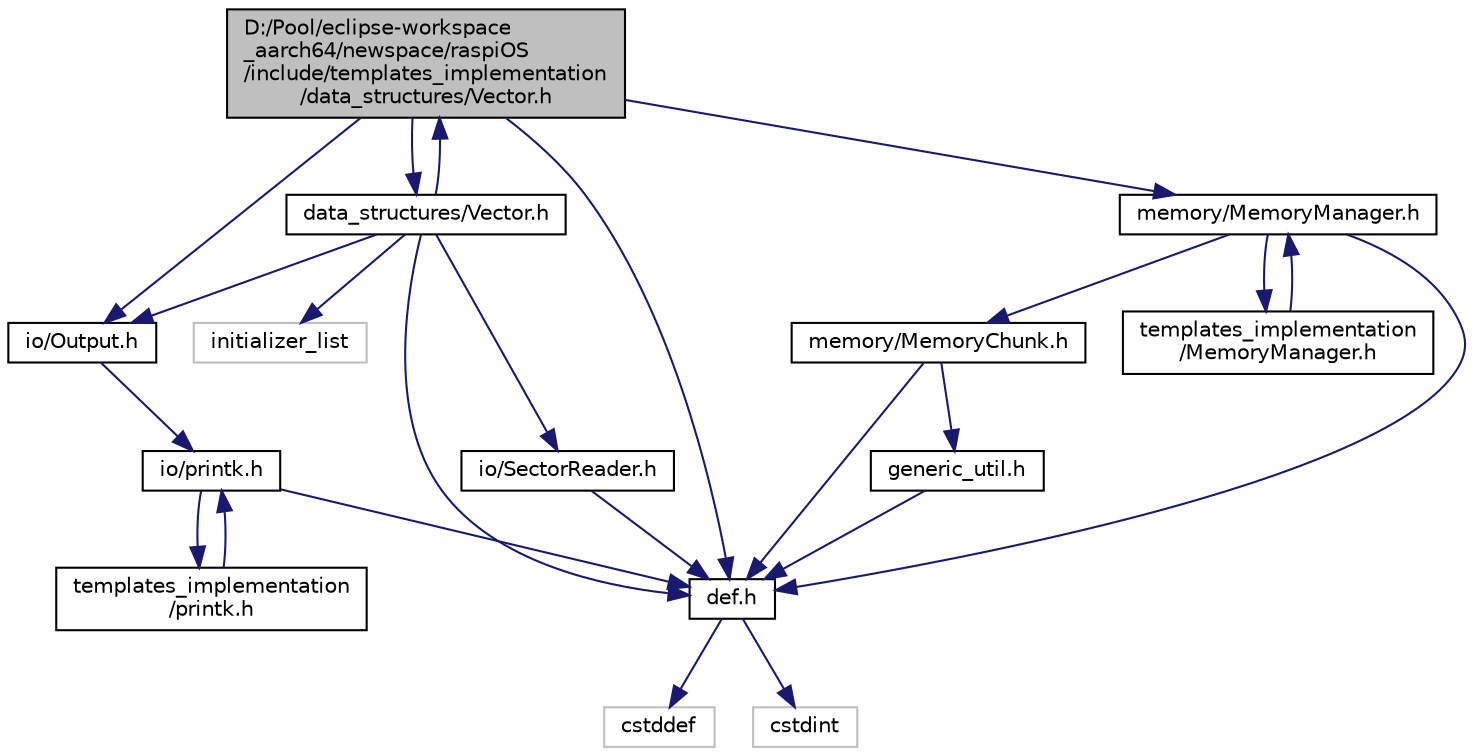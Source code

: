 digraph "D:/Pool/eclipse-workspace_aarch64/newspace/raspiOS/include/templates_implementation/data_structures/Vector.h"
{
  edge [fontname="Helvetica",fontsize="10",labelfontname="Helvetica",labelfontsize="10"];
  node [fontname="Helvetica",fontsize="10",shape=record];
  Node664 [label="D:/Pool/eclipse-workspace\l_aarch64/newspace/raspiOS\l/include/templates_implementation\l/data_structures/Vector.h",height=0.2,width=0.4,color="black", fillcolor="grey75", style="filled", fontcolor="black"];
  Node664 -> Node665 [color="midnightblue",fontsize="10",style="solid",fontname="Helvetica"];
  Node665 [label="def.h",height=0.2,width=0.4,color="black", fillcolor="white", style="filled",URL="$d4/da4/def_8h.html"];
  Node665 -> Node666 [color="midnightblue",fontsize="10",style="solid",fontname="Helvetica"];
  Node666 [label="cstddef",height=0.2,width=0.4,color="grey75", fillcolor="white", style="filled"];
  Node665 -> Node667 [color="midnightblue",fontsize="10",style="solid",fontname="Helvetica"];
  Node667 [label="cstdint",height=0.2,width=0.4,color="grey75", fillcolor="white", style="filled"];
  Node664 -> Node668 [color="midnightblue",fontsize="10",style="solid",fontname="Helvetica"];
  Node668 [label="data_structures/Vector.h",height=0.2,width=0.4,color="black", fillcolor="white", style="filled",URL="$d0/d70/data__structures_2_vector_8h.html"];
  Node668 -> Node665 [color="midnightblue",fontsize="10",style="solid",fontname="Helvetica"];
  Node668 -> Node669 [color="midnightblue",fontsize="10",style="solid",fontname="Helvetica"];
  Node669 [label="initializer_list",height=0.2,width=0.4,color="grey75", fillcolor="white", style="filled"];
  Node668 -> Node670 [color="midnightblue",fontsize="10",style="solid",fontname="Helvetica"];
  Node670 [label="io/SectorReader.h",height=0.2,width=0.4,color="black", fillcolor="white", style="filled",URL="$db/d73/_sector_reader_8h.html"];
  Node670 -> Node665 [color="midnightblue",fontsize="10",style="solid",fontname="Helvetica"];
  Node668 -> Node671 [color="midnightblue",fontsize="10",style="solid",fontname="Helvetica"];
  Node671 [label="io/Output.h",height=0.2,width=0.4,color="black", fillcolor="white", style="filled",URL="$d6/d77/_output_8h.html"];
  Node671 -> Node672 [color="midnightblue",fontsize="10",style="solid",fontname="Helvetica"];
  Node672 [label="io/printk.h",height=0.2,width=0.4,color="black", fillcolor="white", style="filled",URL="$dd/d17/io_2printk_8h.html"];
  Node672 -> Node665 [color="midnightblue",fontsize="10",style="solid",fontname="Helvetica"];
  Node672 -> Node673 [color="midnightblue",fontsize="10",style="solid",fontname="Helvetica"];
  Node673 [label="templates_implementation\l/printk.h",height=0.2,width=0.4,color="black", fillcolor="white", style="filled",URL="$d7/d95/templates__implementation_2printk_8h.html"];
  Node673 -> Node672 [color="midnightblue",fontsize="10",style="solid",fontname="Helvetica"];
  Node668 -> Node664 [color="midnightblue",fontsize="10",style="solid",fontname="Helvetica"];
  Node664 -> Node674 [color="midnightblue",fontsize="10",style="solid",fontname="Helvetica"];
  Node674 [label="memory/MemoryManager.h",height=0.2,width=0.4,color="black", fillcolor="white", style="filled",URL="$d6/d76/memory_2_memory_manager_8h.html"];
  Node674 -> Node665 [color="midnightblue",fontsize="10",style="solid",fontname="Helvetica"];
  Node674 -> Node675 [color="midnightblue",fontsize="10",style="solid",fontname="Helvetica"];
  Node675 [label="memory/MemoryChunk.h",height=0.2,width=0.4,color="black", fillcolor="white", style="filled",URL="$d9/df6/_memory_chunk_8h.html"];
  Node675 -> Node665 [color="midnightblue",fontsize="10",style="solid",fontname="Helvetica"];
  Node675 -> Node676 [color="midnightblue",fontsize="10",style="solid",fontname="Helvetica"];
  Node676 [label="generic_util.h",height=0.2,width=0.4,color="black", fillcolor="white", style="filled",URL="$d6/d93/generic__util_8h.html"];
  Node676 -> Node665 [color="midnightblue",fontsize="10",style="solid",fontname="Helvetica"];
  Node674 -> Node677 [color="midnightblue",fontsize="10",style="solid",fontname="Helvetica"];
  Node677 [label="templates_implementation\l/MemoryManager.h",height=0.2,width=0.4,color="black", fillcolor="white", style="filled",URL="$dd/d2b/templates__implementation_2_memory_manager_8h.html"];
  Node677 -> Node674 [color="midnightblue",fontsize="10",style="solid",fontname="Helvetica"];
  Node664 -> Node671 [color="midnightblue",fontsize="10",style="solid",fontname="Helvetica"];
}
